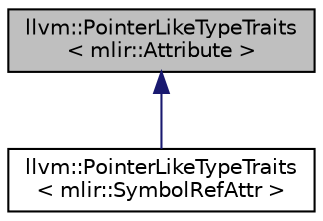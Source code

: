 digraph "llvm::PointerLikeTypeTraits&lt; mlir::Attribute &gt;"
{
  bgcolor="transparent";
  edge [fontname="Helvetica",fontsize="10",labelfontname="Helvetica",labelfontsize="10"];
  node [fontname="Helvetica",fontsize="10",shape=record];
  Node0 [label="llvm::PointerLikeTypeTraits\l\< mlir::Attribute \>",height=0.2,width=0.4,color="black", fillcolor="grey75", style="filled", fontcolor="black"];
  Node0 -> Node1 [dir="back",color="midnightblue",fontsize="10",style="solid",fontname="Helvetica"];
  Node1 [label="llvm::PointerLikeTypeTraits\l\< mlir::SymbolRefAttr \>",height=0.2,width=0.4,color="black",URL="$structllvm_1_1PointerLikeTypeTraits_3_01mlir_1_1SymbolRefAttr_01_4.html"];
}

